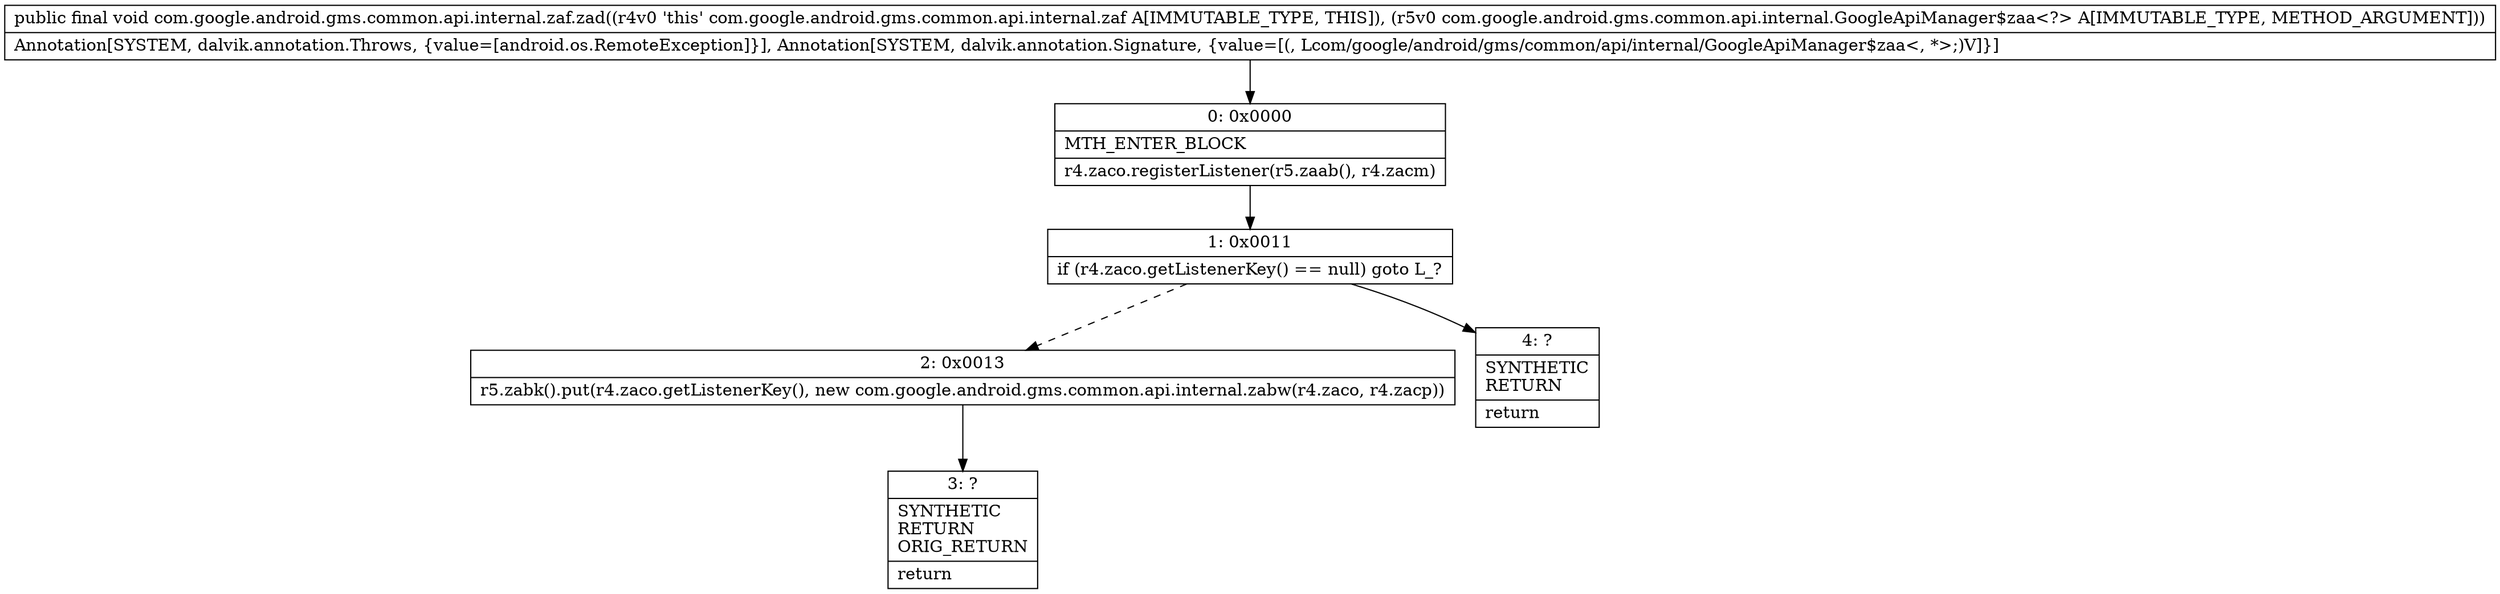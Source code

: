 digraph "CFG forcom.google.android.gms.common.api.internal.zaf.zad(Lcom\/google\/android\/gms\/common\/api\/internal\/GoogleApiManager$zaa;)V" {
Node_0 [shape=record,label="{0\:\ 0x0000|MTH_ENTER_BLOCK\l|r4.zaco.registerListener(r5.zaab(), r4.zacm)\l}"];
Node_1 [shape=record,label="{1\:\ 0x0011|if (r4.zaco.getListenerKey() == null) goto L_?\l}"];
Node_2 [shape=record,label="{2\:\ 0x0013|r5.zabk().put(r4.zaco.getListenerKey(), new com.google.android.gms.common.api.internal.zabw(r4.zaco, r4.zacp))\l}"];
Node_3 [shape=record,label="{3\:\ ?|SYNTHETIC\lRETURN\lORIG_RETURN\l|return\l}"];
Node_4 [shape=record,label="{4\:\ ?|SYNTHETIC\lRETURN\l|return\l}"];
MethodNode[shape=record,label="{public final void com.google.android.gms.common.api.internal.zaf.zad((r4v0 'this' com.google.android.gms.common.api.internal.zaf A[IMMUTABLE_TYPE, THIS]), (r5v0 com.google.android.gms.common.api.internal.GoogleApiManager$zaa\<?\> A[IMMUTABLE_TYPE, METHOD_ARGUMENT]))  | Annotation[SYSTEM, dalvik.annotation.Throws, \{value=[android.os.RemoteException]\}], Annotation[SYSTEM, dalvik.annotation.Signature, \{value=[(, Lcom\/google\/android\/gms\/common\/api\/internal\/GoogleApiManager$zaa\<, *\>;)V]\}]\l}"];
MethodNode -> Node_0;
Node_0 -> Node_1;
Node_1 -> Node_2[style=dashed];
Node_1 -> Node_4;
Node_2 -> Node_3;
}

